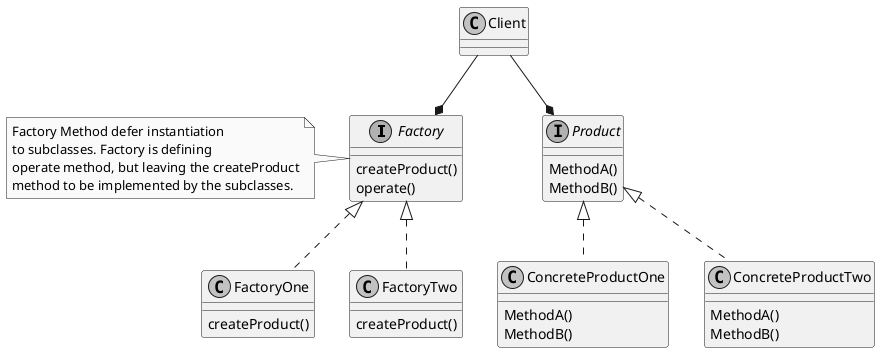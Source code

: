 @startuml
skinparam monochrome true

interface Factory {
    createProduct()
    operate()
}

note left of Factory
    Factory Method defer instantiation
    to subclasses. Factory is defining
    operate method, but leaving the createProduct
    method to be implemented by the subclasses.
end note

class FactoryOne {
    createProduct()
}

class FactoryTwo {
    createProduct()
}

Factory <|.. FactoryOne
Factory <|.. FactoryTwo


interface Product {
    MethodA()
    MethodB()
}

class ConcreteProductOne {
  MethodA()
  MethodB()
}
class ConcreteProductTwo {
  MethodA()
  MethodB()
}

Product <|.. ConcreteProductOne
Product <|.. ConcreteProductTwo


class Client
Client --* Factory
Client --* Product

@enduml